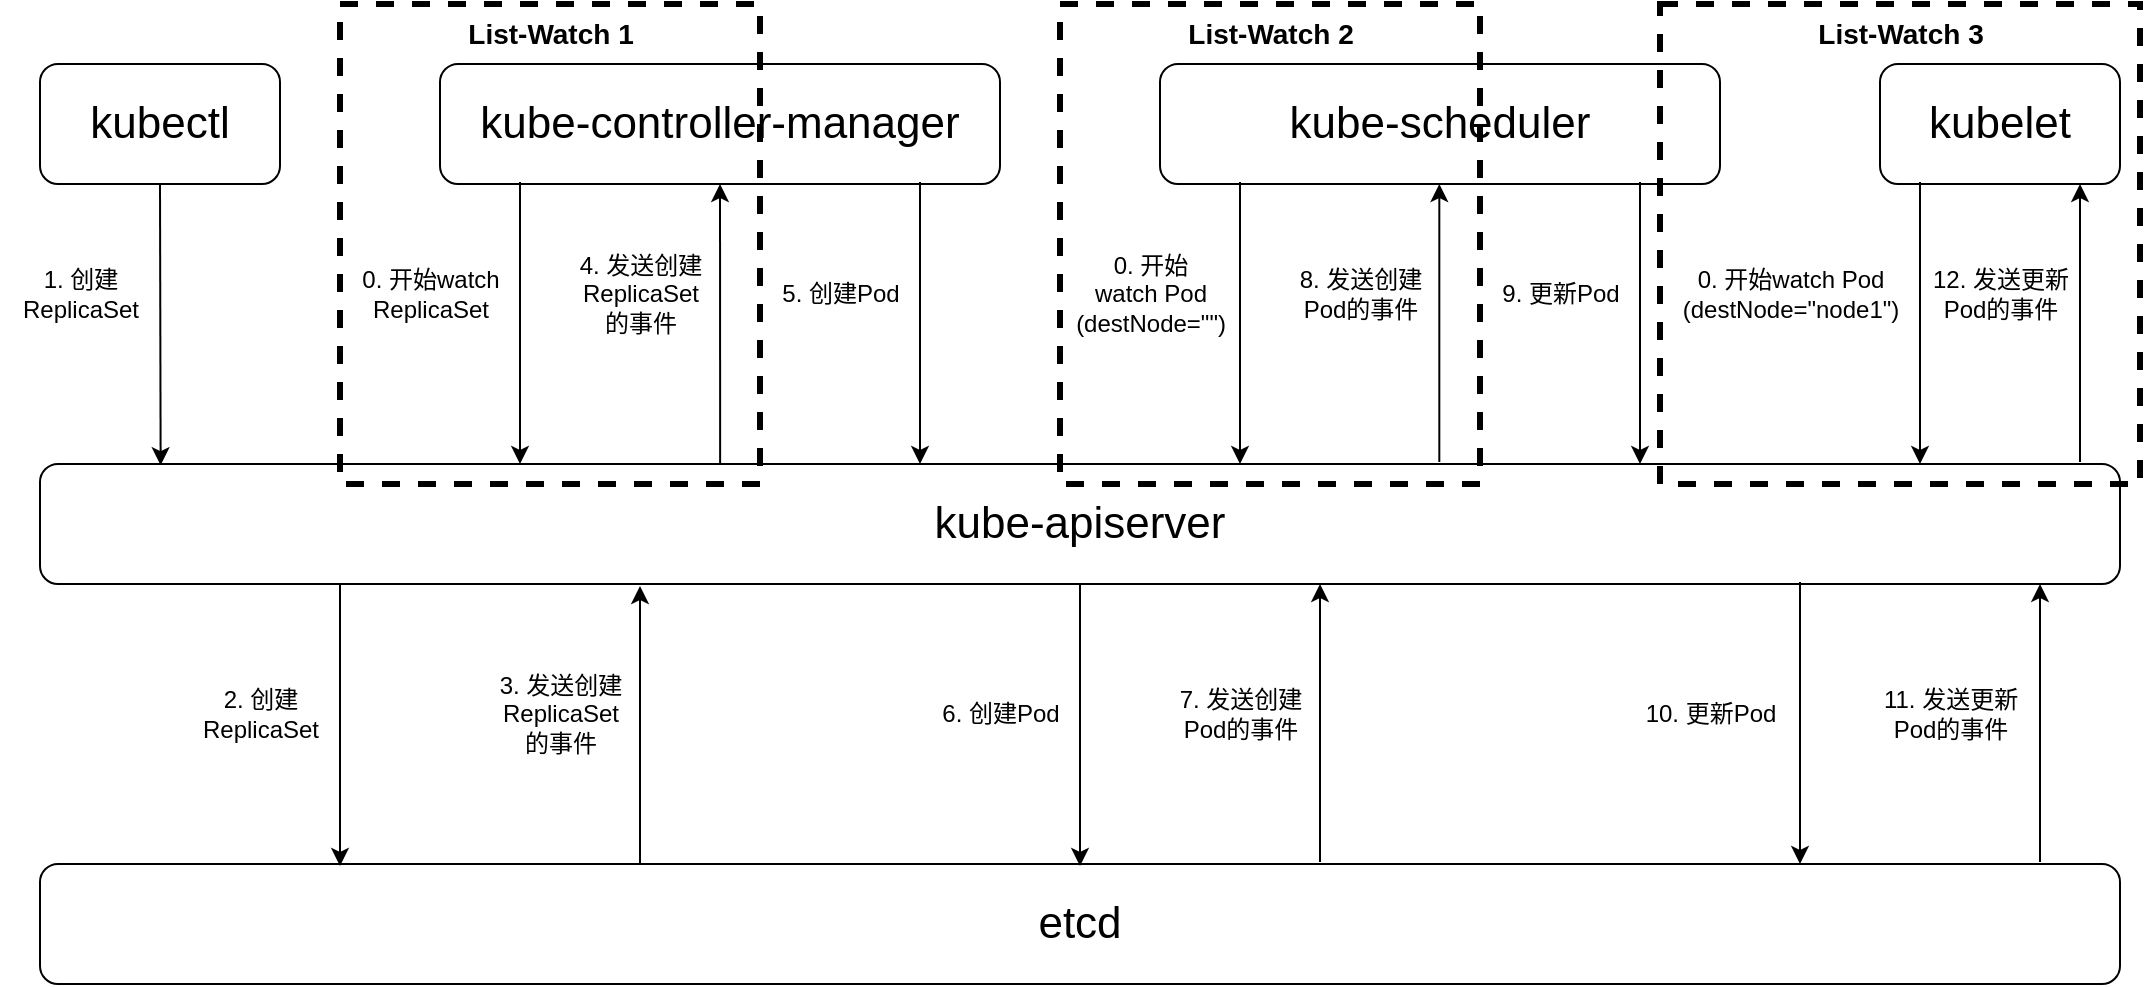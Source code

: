 <mxfile version="21.6.1" type="device">
  <diagram name="第 1 页" id="BU6Q65cIdg73-IPY4VQ8">
    <mxGraphModel dx="1668" dy="965" grid="1" gridSize="10" guides="1" tooltips="1" connect="1" arrows="1" fold="1" page="1" pageScale="1" pageWidth="1169" pageHeight="827" math="0" shadow="0">
      <root>
        <mxCell id="0" />
        <mxCell id="1" parent="0" />
        <mxCell id="st4I57soAoaPSC-TbPq0-47" value="" style="group" vertex="1" connectable="0" parent="1">
          <mxGeometry x="60" y="90" width="1070" height="490" as="geometry" />
        </mxCell>
        <mxCell id="st4I57soAoaPSC-TbPq0-1" value="kubectl" style="rounded=1;whiteSpace=wrap;html=1;fontSize=22;" vertex="1" parent="st4I57soAoaPSC-TbPq0-47">
          <mxGeometry x="20" y="30" width="120" height="60" as="geometry" />
        </mxCell>
        <mxCell id="st4I57soAoaPSC-TbPq0-2" value="kube-apiserver" style="rounded=1;whiteSpace=wrap;html=1;fontSize=22;" vertex="1" parent="st4I57soAoaPSC-TbPq0-47">
          <mxGeometry x="20" y="230" width="1040" height="60" as="geometry" />
        </mxCell>
        <mxCell id="st4I57soAoaPSC-TbPq0-3" value="kube-scheduler" style="rounded=1;whiteSpace=wrap;html=1;fontSize=22;" vertex="1" parent="st4I57soAoaPSC-TbPq0-47">
          <mxGeometry x="580" y="30" width="280" height="60" as="geometry" />
        </mxCell>
        <mxCell id="st4I57soAoaPSC-TbPq0-4" value="kubelet" style="rounded=1;whiteSpace=wrap;html=1;fontSize=22;" vertex="1" parent="st4I57soAoaPSC-TbPq0-47">
          <mxGeometry x="940" y="30" width="120" height="60" as="geometry" />
        </mxCell>
        <mxCell id="st4I57soAoaPSC-TbPq0-5" value="kube-controller-manager" style="rounded=1;whiteSpace=wrap;html=1;fontSize=22;" vertex="1" parent="st4I57soAoaPSC-TbPq0-47">
          <mxGeometry x="220" y="30" width="280" height="60" as="geometry" />
        </mxCell>
        <mxCell id="st4I57soAoaPSC-TbPq0-7" value="etcd" style="rounded=1;whiteSpace=wrap;html=1;fontSize=22;" vertex="1" parent="st4I57soAoaPSC-TbPq0-47">
          <mxGeometry x="20" y="430" width="1040" height="60" as="geometry" />
        </mxCell>
        <mxCell id="st4I57soAoaPSC-TbPq0-8" value="" style="endArrow=classic;html=1;rounded=0;exitX=0.5;exitY=1;exitDx=0;exitDy=0;entryX=0.058;entryY=0.01;entryDx=0;entryDy=0;entryPerimeter=0;" edge="1" parent="st4I57soAoaPSC-TbPq0-47" source="st4I57soAoaPSC-TbPq0-1" target="st4I57soAoaPSC-TbPq0-2">
          <mxGeometry width="50" height="50" relative="1" as="geometry">
            <mxPoint x="100" y="170" as="sourcePoint" />
            <mxPoint x="150" y="120" as="targetPoint" />
          </mxGeometry>
        </mxCell>
        <mxCell id="st4I57soAoaPSC-TbPq0-11" value="" style="endArrow=classic;html=1;rounded=0;exitX=0.5;exitY=1;exitDx=0;exitDy=0;entryX=0.058;entryY=0.01;entryDx=0;entryDy=0;entryPerimeter=0;" edge="1" parent="st4I57soAoaPSC-TbPq0-47">
          <mxGeometry width="50" height="50" relative="1" as="geometry">
            <mxPoint x="170" y="290" as="sourcePoint" />
            <mxPoint x="170" y="431" as="targetPoint" />
          </mxGeometry>
        </mxCell>
        <mxCell id="st4I57soAoaPSC-TbPq0-12" value="" style="endArrow=classic;html=1;rounded=0;exitX=0.5;exitY=1;exitDx=0;exitDy=0;entryX=0.058;entryY=0.01;entryDx=0;entryDy=0;entryPerimeter=0;" edge="1" parent="st4I57soAoaPSC-TbPq0-47">
          <mxGeometry width="50" height="50" relative="1" as="geometry">
            <mxPoint x="260" y="89" as="sourcePoint" />
            <mxPoint x="260" y="230" as="targetPoint" />
          </mxGeometry>
        </mxCell>
        <mxCell id="st4I57soAoaPSC-TbPq0-13" value="" style="endArrow=classic;html=1;rounded=0;exitX=0.5;exitY=1;exitDx=0;exitDy=0;entryX=0.058;entryY=0.01;entryDx=0;entryDy=0;entryPerimeter=0;" edge="1" parent="st4I57soAoaPSC-TbPq0-47">
          <mxGeometry width="50" height="50" relative="1" as="geometry">
            <mxPoint x="460" y="89" as="sourcePoint" />
            <mxPoint x="460" y="230" as="targetPoint" />
          </mxGeometry>
        </mxCell>
        <mxCell id="st4I57soAoaPSC-TbPq0-14" value="" style="endArrow=classic;html=1;rounded=0;exitX=0.5;exitY=1;exitDx=0;exitDy=0;entryX=0.058;entryY=0.01;entryDx=0;entryDy=0;entryPerimeter=0;" edge="1" parent="st4I57soAoaPSC-TbPq0-47">
          <mxGeometry width="50" height="50" relative="1" as="geometry">
            <mxPoint x="620" y="89" as="sourcePoint" />
            <mxPoint x="620" y="230" as="targetPoint" />
          </mxGeometry>
        </mxCell>
        <mxCell id="st4I57soAoaPSC-TbPq0-15" value="" style="endArrow=classic;html=1;rounded=0;exitX=0.5;exitY=1;exitDx=0;exitDy=0;entryX=0.058;entryY=0.01;entryDx=0;entryDy=0;entryPerimeter=0;" edge="1" parent="st4I57soAoaPSC-TbPq0-47">
          <mxGeometry width="50" height="50" relative="1" as="geometry">
            <mxPoint x="540" y="290" as="sourcePoint" />
            <mxPoint x="540" y="431" as="targetPoint" />
          </mxGeometry>
        </mxCell>
        <mxCell id="st4I57soAoaPSC-TbPq0-16" value="" style="endArrow=classic;html=1;rounded=0;exitX=0.5;exitY=1;exitDx=0;exitDy=0;entryX=0.058;entryY=0.01;entryDx=0;entryDy=0;entryPerimeter=0;" edge="1" parent="st4I57soAoaPSC-TbPq0-47">
          <mxGeometry width="50" height="50" relative="1" as="geometry">
            <mxPoint x="820" y="89" as="sourcePoint" />
            <mxPoint x="820" y="230" as="targetPoint" />
          </mxGeometry>
        </mxCell>
        <mxCell id="st4I57soAoaPSC-TbPq0-17" value="" style="endArrow=classic;html=1;rounded=0;exitX=0.5;exitY=1;exitDx=0;exitDy=0;entryX=0.058;entryY=0.01;entryDx=0;entryDy=0;entryPerimeter=0;" edge="1" parent="st4I57soAoaPSC-TbPq0-47">
          <mxGeometry width="50" height="50" relative="1" as="geometry">
            <mxPoint x="960" y="89" as="sourcePoint" />
            <mxPoint x="960" y="230" as="targetPoint" />
          </mxGeometry>
        </mxCell>
        <mxCell id="st4I57soAoaPSC-TbPq0-18" value="" style="endArrow=classic;html=1;rounded=0;exitX=0.5;exitY=1;exitDx=0;exitDy=0;entryX=0.058;entryY=0.01;entryDx=0;entryDy=0;entryPerimeter=0;" edge="1" parent="st4I57soAoaPSC-TbPq0-47">
          <mxGeometry width="50" height="50" relative="1" as="geometry">
            <mxPoint x="900" y="289" as="sourcePoint" />
            <mxPoint x="900" y="430" as="targetPoint" />
          </mxGeometry>
        </mxCell>
        <mxCell id="st4I57soAoaPSC-TbPq0-19" value="" style="endArrow=classic;html=1;rounded=0;exitX=0.327;exitY=-0.009;exitDx=0;exitDy=0;entryX=0.5;entryY=1;entryDx=0;entryDy=0;exitPerimeter=0;" edge="1" parent="st4I57soAoaPSC-TbPq0-47" source="st4I57soAoaPSC-TbPq0-2" target="st4I57soAoaPSC-TbPq0-5">
          <mxGeometry width="50" height="50" relative="1" as="geometry">
            <mxPoint x="90" y="100" as="sourcePoint" />
            <mxPoint x="90" y="241" as="targetPoint" />
          </mxGeometry>
        </mxCell>
        <mxCell id="st4I57soAoaPSC-TbPq0-20" value="" style="endArrow=classic;html=1;rounded=0;exitX=0.327;exitY=-0.009;exitDx=0;exitDy=0;entryX=0.5;entryY=1;entryDx=0;entryDy=0;exitPerimeter=0;" edge="1" parent="st4I57soAoaPSC-TbPq0-47">
          <mxGeometry width="50" height="50" relative="1" as="geometry">
            <mxPoint x="320" y="430" as="sourcePoint" />
            <mxPoint x="320" y="291" as="targetPoint" />
          </mxGeometry>
        </mxCell>
        <mxCell id="st4I57soAoaPSC-TbPq0-21" value="" style="endArrow=classic;html=1;rounded=0;exitX=0.327;exitY=-0.009;exitDx=0;exitDy=0;entryX=0.5;entryY=1;entryDx=0;entryDy=0;exitPerimeter=0;" edge="1" parent="st4I57soAoaPSC-TbPq0-47">
          <mxGeometry width="50" height="50" relative="1" as="geometry">
            <mxPoint x="719.66" y="229" as="sourcePoint" />
            <mxPoint x="719.66" y="90" as="targetPoint" />
          </mxGeometry>
        </mxCell>
        <mxCell id="st4I57soAoaPSC-TbPq0-22" value="" style="endArrow=classic;html=1;rounded=0;exitX=0.327;exitY=-0.009;exitDx=0;exitDy=0;entryX=0.5;entryY=1;entryDx=0;entryDy=0;exitPerimeter=0;" edge="1" parent="st4I57soAoaPSC-TbPq0-47">
          <mxGeometry width="50" height="50" relative="1" as="geometry">
            <mxPoint x="660.0" y="429" as="sourcePoint" />
            <mxPoint x="660.0" y="290" as="targetPoint" />
          </mxGeometry>
        </mxCell>
        <mxCell id="st4I57soAoaPSC-TbPq0-23" value="" style="endArrow=classic;html=1;rounded=0;exitX=0.327;exitY=-0.009;exitDx=0;exitDy=0;entryX=0.5;entryY=1;entryDx=0;entryDy=0;exitPerimeter=0;" edge="1" parent="st4I57soAoaPSC-TbPq0-47">
          <mxGeometry width="50" height="50" relative="1" as="geometry">
            <mxPoint x="1020" y="429" as="sourcePoint" />
            <mxPoint x="1020" y="290" as="targetPoint" />
          </mxGeometry>
        </mxCell>
        <mxCell id="st4I57soAoaPSC-TbPq0-24" value="" style="endArrow=classic;html=1;rounded=0;exitX=0.327;exitY=-0.009;exitDx=0;exitDy=0;entryX=0.5;entryY=1;entryDx=0;entryDy=0;exitPerimeter=0;" edge="1" parent="st4I57soAoaPSC-TbPq0-47">
          <mxGeometry width="50" height="50" relative="1" as="geometry">
            <mxPoint x="1040" y="229" as="sourcePoint" />
            <mxPoint x="1040" y="90" as="targetPoint" />
          </mxGeometry>
        </mxCell>
        <mxCell id="st4I57soAoaPSC-TbPq0-25" value="1. 创建&lt;br&gt;ReplicaSet" style="text;html=1;align=center;verticalAlign=middle;resizable=0;points=[];autosize=1;strokeColor=none;fillColor=none;" vertex="1" parent="st4I57soAoaPSC-TbPq0-47">
          <mxGeometry y="125" width="80" height="40" as="geometry" />
        </mxCell>
        <mxCell id="st4I57soAoaPSC-TbPq0-26" value="2. 创建&lt;br&gt;ReplicaSet" style="text;html=1;align=center;verticalAlign=middle;resizable=0;points=[];autosize=1;strokeColor=none;fillColor=none;" vertex="1" parent="st4I57soAoaPSC-TbPq0-47">
          <mxGeometry x="90" y="335" width="80" height="40" as="geometry" />
        </mxCell>
        <mxCell id="st4I57soAoaPSC-TbPq0-27" value="0. 开始watch&lt;br&gt;ReplicaSet" style="text;html=1;align=center;verticalAlign=middle;resizable=0;points=[];autosize=1;strokeColor=none;fillColor=none;" vertex="1" parent="st4I57soAoaPSC-TbPq0-47">
          <mxGeometry x="170" y="125" width="90" height="40" as="geometry" />
        </mxCell>
        <mxCell id="st4I57soAoaPSC-TbPq0-28" value="3. 发送创建&lt;br&gt;ReplicaSet&lt;br&gt;的事件" style="text;html=1;align=center;verticalAlign=middle;resizable=0;points=[];autosize=1;strokeColor=none;fillColor=none;" vertex="1" parent="st4I57soAoaPSC-TbPq0-47">
          <mxGeometry x="240" y="325" width="80" height="60" as="geometry" />
        </mxCell>
        <mxCell id="st4I57soAoaPSC-TbPq0-29" value="4. 发送创建&lt;br&gt;ReplicaSet&lt;br&gt;的事件" style="text;html=1;align=center;verticalAlign=middle;resizable=0;points=[];autosize=1;strokeColor=none;fillColor=none;" vertex="1" parent="st4I57soAoaPSC-TbPq0-47">
          <mxGeometry x="280" y="115" width="80" height="60" as="geometry" />
        </mxCell>
        <mxCell id="st4I57soAoaPSC-TbPq0-30" value="5. 创建Pod" style="text;html=1;align=center;verticalAlign=middle;resizable=0;points=[];autosize=1;strokeColor=none;fillColor=none;" vertex="1" parent="st4I57soAoaPSC-TbPq0-47">
          <mxGeometry x="380" y="130" width="80" height="30" as="geometry" />
        </mxCell>
        <mxCell id="st4I57soAoaPSC-TbPq0-31" value="6. 创建Pod" style="text;html=1;align=center;verticalAlign=middle;resizable=0;points=[];autosize=1;strokeColor=none;fillColor=none;" vertex="1" parent="st4I57soAoaPSC-TbPq0-47">
          <mxGeometry x="460" y="340" width="80" height="30" as="geometry" />
        </mxCell>
        <mxCell id="st4I57soAoaPSC-TbPq0-32" value="0. 开始&lt;br&gt;watch Pod&lt;br&gt;(destNode=&quot;&quot;)" style="text;html=1;align=center;verticalAlign=middle;resizable=0;points=[];autosize=1;strokeColor=none;fillColor=none;" vertex="1" parent="st4I57soAoaPSC-TbPq0-47">
          <mxGeometry x="525" y="115" width="100" height="60" as="geometry" />
        </mxCell>
        <mxCell id="st4I57soAoaPSC-TbPq0-33" value="7. 发送创建&lt;br&gt;Pod的事件" style="text;html=1;align=center;verticalAlign=middle;resizable=0;points=[];autosize=1;strokeColor=none;fillColor=none;" vertex="1" parent="st4I57soAoaPSC-TbPq0-47">
          <mxGeometry x="580" y="335" width="80" height="40" as="geometry" />
        </mxCell>
        <mxCell id="st4I57soAoaPSC-TbPq0-34" value="8. 发送创建&lt;br&gt;Pod的事件" style="text;html=1;align=center;verticalAlign=middle;resizable=0;points=[];autosize=1;strokeColor=none;fillColor=none;" vertex="1" parent="st4I57soAoaPSC-TbPq0-47">
          <mxGeometry x="640" y="125" width="80" height="40" as="geometry" />
        </mxCell>
        <mxCell id="st4I57soAoaPSC-TbPq0-35" value="9. 更新Pod" style="text;html=1;align=center;verticalAlign=middle;resizable=0;points=[];autosize=1;strokeColor=none;fillColor=none;" vertex="1" parent="st4I57soAoaPSC-TbPq0-47">
          <mxGeometry x="740" y="130" width="80" height="30" as="geometry" />
        </mxCell>
        <mxCell id="st4I57soAoaPSC-TbPq0-36" value="10. 更新Pod" style="text;html=1;align=center;verticalAlign=middle;resizable=0;points=[];autosize=1;strokeColor=none;fillColor=none;" vertex="1" parent="st4I57soAoaPSC-TbPq0-47">
          <mxGeometry x="810" y="340" width="90" height="30" as="geometry" />
        </mxCell>
        <mxCell id="st4I57soAoaPSC-TbPq0-37" value="0. 开始watch Pod&lt;br&gt;(destNode=&quot;node1&quot;)" style="text;html=1;align=center;verticalAlign=middle;resizable=0;points=[];autosize=1;strokeColor=none;fillColor=none;" vertex="1" parent="st4I57soAoaPSC-TbPq0-47">
          <mxGeometry x="830" y="125" width="130" height="40" as="geometry" />
        </mxCell>
        <mxCell id="st4I57soAoaPSC-TbPq0-38" value="12. 发送更新&lt;br&gt;Pod的事件" style="text;html=1;align=center;verticalAlign=middle;resizable=0;points=[];autosize=1;strokeColor=none;fillColor=none;" vertex="1" parent="st4I57soAoaPSC-TbPq0-47">
          <mxGeometry x="955" y="125" width="90" height="40" as="geometry" />
        </mxCell>
        <mxCell id="st4I57soAoaPSC-TbPq0-39" value="11. 发送更新&lt;br&gt;Pod的事件" style="text;html=1;align=center;verticalAlign=middle;resizable=0;points=[];autosize=1;strokeColor=none;fillColor=none;" vertex="1" parent="st4I57soAoaPSC-TbPq0-47">
          <mxGeometry x="930" y="335" width="90" height="40" as="geometry" />
        </mxCell>
        <mxCell id="st4I57soAoaPSC-TbPq0-40" value="" style="rounded=0;whiteSpace=wrap;html=1;fillColor=none;strokeWidth=3;dashed=1;" vertex="1" parent="st4I57soAoaPSC-TbPq0-47">
          <mxGeometry x="170" width="210" height="240" as="geometry" />
        </mxCell>
        <mxCell id="st4I57soAoaPSC-TbPq0-42" value="&lt;font style=&quot;font-size: 14px;&quot;&gt;&lt;b&gt;List-Watch 1&lt;/b&gt;&lt;/font&gt;" style="text;html=1;strokeColor=none;fillColor=none;align=center;verticalAlign=middle;whiteSpace=wrap;rounded=0;" vertex="1" parent="st4I57soAoaPSC-TbPq0-47">
          <mxGeometry x="227.5" width="95" height="30" as="geometry" />
        </mxCell>
        <mxCell id="st4I57soAoaPSC-TbPq0-43" value="" style="rounded=0;whiteSpace=wrap;html=1;fillColor=none;strokeWidth=3;dashed=1;" vertex="1" parent="st4I57soAoaPSC-TbPq0-47">
          <mxGeometry x="530" width="210" height="240" as="geometry" />
        </mxCell>
        <mxCell id="st4I57soAoaPSC-TbPq0-44" value="&lt;font style=&quot;font-size: 14px;&quot;&gt;&lt;b&gt;List-Watch 2&lt;/b&gt;&lt;/font&gt;" style="text;html=1;strokeColor=none;fillColor=none;align=center;verticalAlign=middle;whiteSpace=wrap;rounded=0;" vertex="1" parent="st4I57soAoaPSC-TbPq0-47">
          <mxGeometry x="587.5" width="95" height="30" as="geometry" />
        </mxCell>
        <mxCell id="st4I57soAoaPSC-TbPq0-45" value="" style="rounded=0;whiteSpace=wrap;html=1;fillColor=none;strokeWidth=3;dashed=1;" vertex="1" parent="st4I57soAoaPSC-TbPq0-47">
          <mxGeometry x="830" width="240" height="240" as="geometry" />
        </mxCell>
        <mxCell id="st4I57soAoaPSC-TbPq0-46" value="&lt;font style=&quot;font-size: 14px;&quot;&gt;&lt;b&gt;List-Watch 3&lt;/b&gt;&lt;/font&gt;" style="text;html=1;strokeColor=none;fillColor=none;align=center;verticalAlign=middle;whiteSpace=wrap;rounded=0;" vertex="1" parent="st4I57soAoaPSC-TbPq0-47">
          <mxGeometry x="902.5" width="95" height="30" as="geometry" />
        </mxCell>
      </root>
    </mxGraphModel>
  </diagram>
</mxfile>
